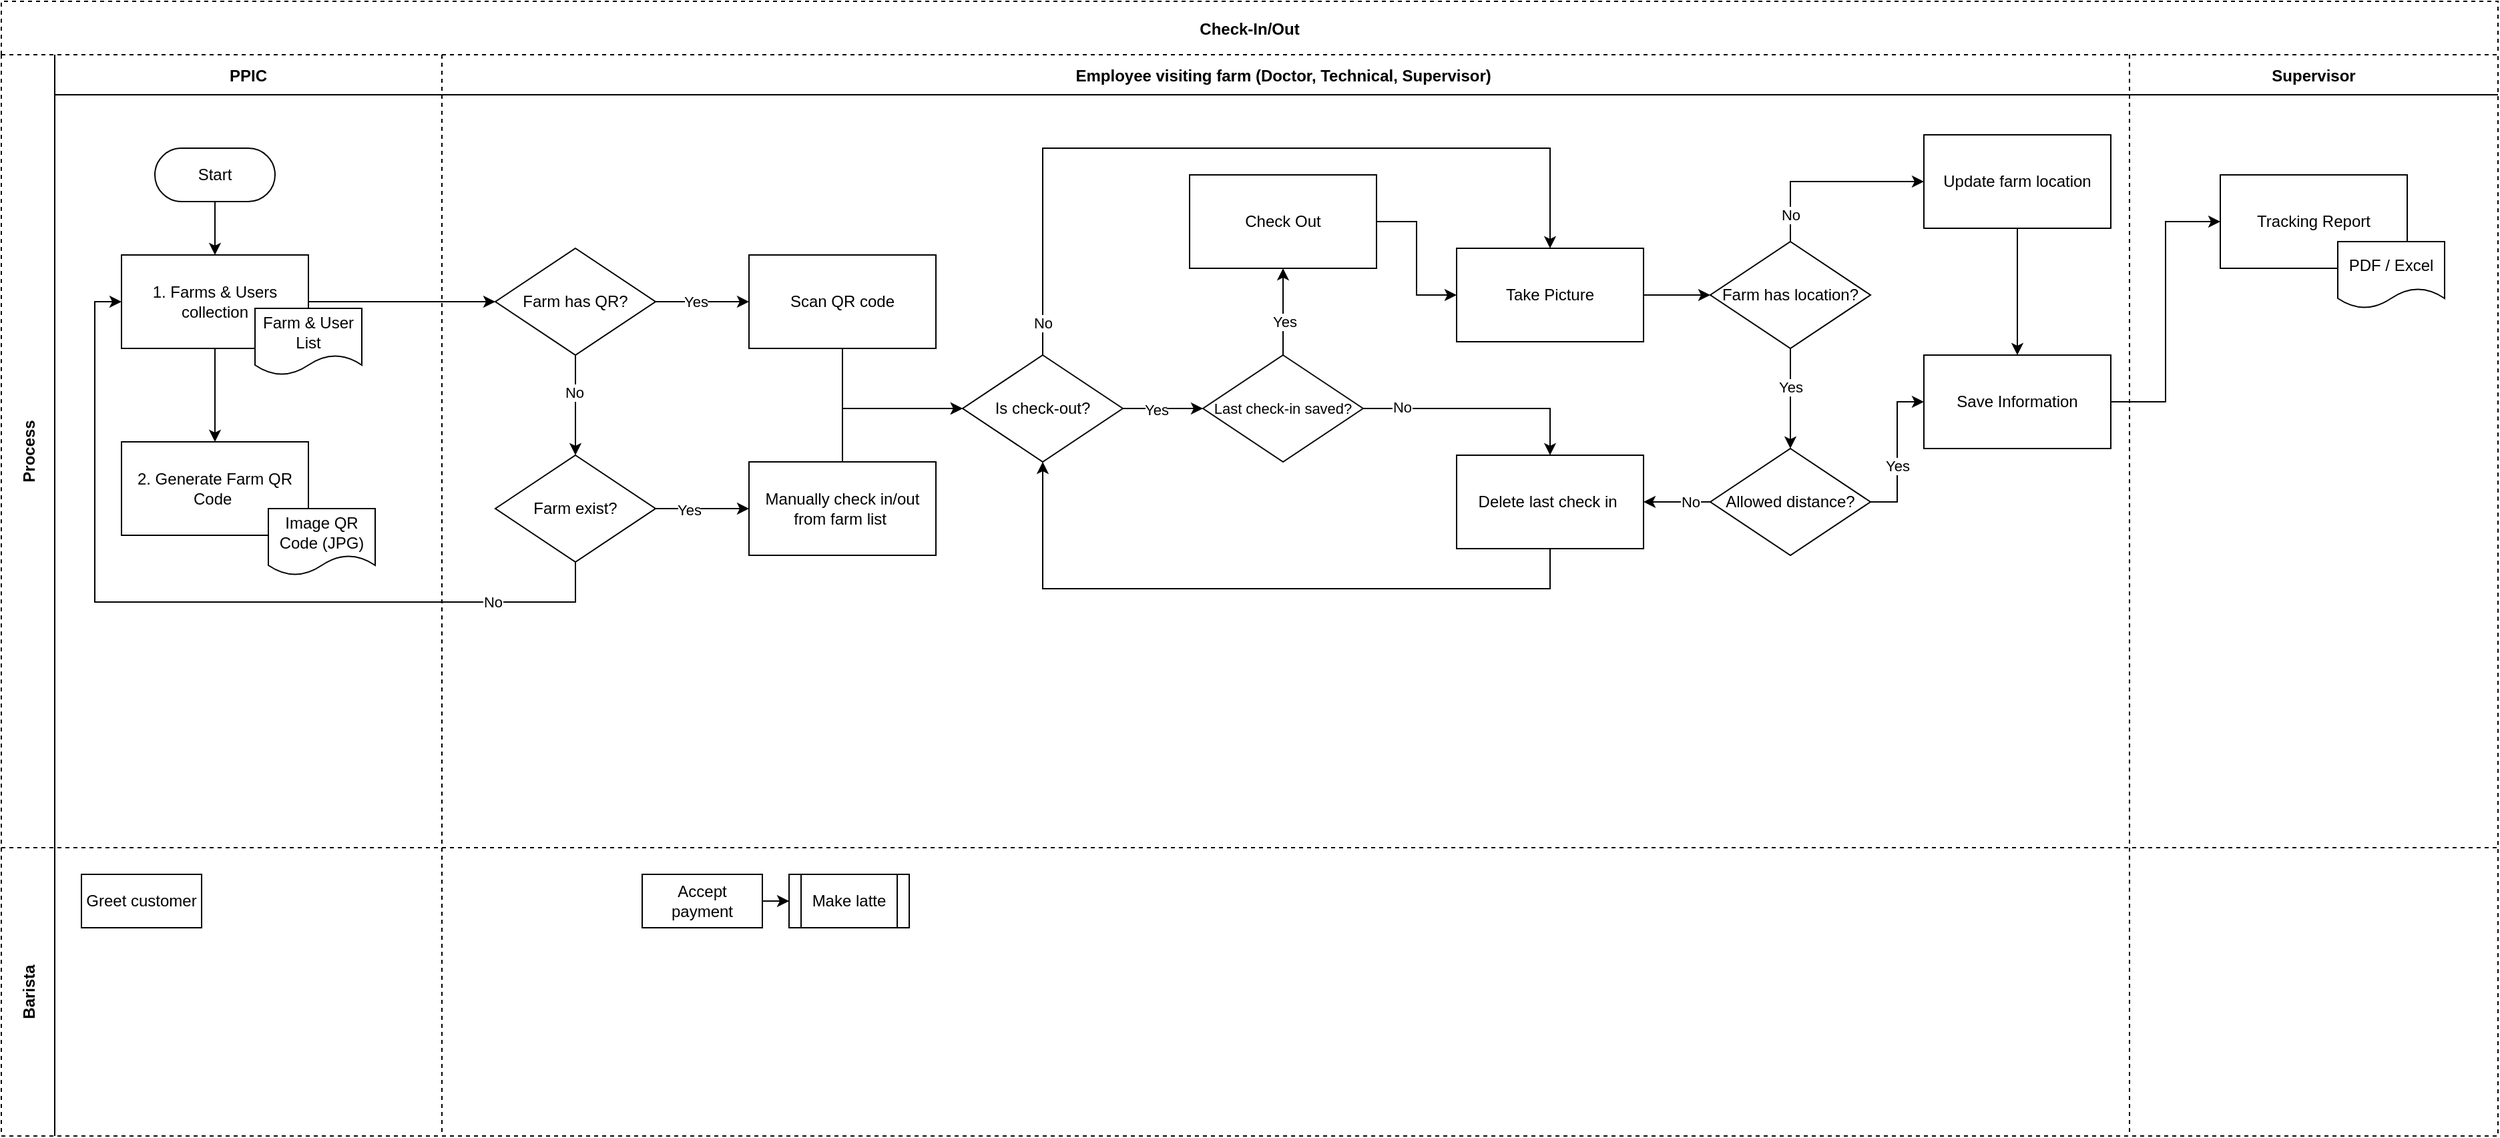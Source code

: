 <mxfile version="20.8.0" type="github">
  <diagram id="kgpKYQtTHZ0yAKxKKP6v" name="Page-1">
    <mxGraphModel dx="699" dy="358" grid="1" gridSize="10" guides="1" tooltips="1" connect="1" arrows="1" fold="1" page="1" pageScale="1" pageWidth="850" pageHeight="1100" math="0" shadow="0">
      <root>
        <mxCell id="0" />
        <mxCell id="1" parent="0" />
        <mxCell id="3nuBFxr9cyL0pnOWT2aG-1" value="Check-In/Out" style="shape=table;childLayout=tableLayout;startSize=40;collapsible=0;recursiveResize=0;expand=0;fillColor=none;fontStyle=1;dashed=1;" parent="1" vertex="1">
          <mxGeometry x="260" y="140" width="1870" height="850" as="geometry" />
        </mxCell>
        <mxCell id="3nuBFxr9cyL0pnOWT2aG-3" value="Process" style="shape=tableRow;horizontal=0;swimlaneHead=0;swimlaneBody=0;top=0;left=0;bottom=0;right=0;fillColor=none;points=[[0,0.5],[1,0.5]];portConstraint=eastwest;startSize=40;collapsible=0;recursiveResize=0;expand=0;fontStyle=1;" parent="3nuBFxr9cyL0pnOWT2aG-1" vertex="1">
          <mxGeometry y="40" width="1870" height="594" as="geometry" />
        </mxCell>
        <mxCell id="3nuBFxr9cyL0pnOWT2aG-4" value="PPIC" style="swimlane;swimlaneHead=0;swimlaneBody=0;connectable=0;fillColor=none;startSize=30;collapsible=0;recursiveResize=0;expand=0;fontStyle=1;swimlaneLine=1;" parent="3nuBFxr9cyL0pnOWT2aG-3" vertex="1">
          <mxGeometry x="40" width="290" height="594" as="geometry">
            <mxRectangle width="290" height="594" as="alternateBounds" />
          </mxGeometry>
        </mxCell>
        <mxCell id="3nuBFxr9cyL0pnOWT2aG-5" style="edgeStyle=orthogonalEdgeStyle;rounded=0;orthogonalLoop=1;jettySize=auto;html=1;" parent="3nuBFxr9cyL0pnOWT2aG-4" source="3nuBFxr9cyL0pnOWT2aG-6" target="3nuBFxr9cyL0pnOWT2aG-7" edge="1">
          <mxGeometry relative="1" as="geometry" />
        </mxCell>
        <mxCell id="3nuBFxr9cyL0pnOWT2aG-6" value="Start" style="rounded=1;whiteSpace=wrap;html=1;arcSize=50;" parent="3nuBFxr9cyL0pnOWT2aG-4" vertex="1">
          <mxGeometry x="75" y="70" width="90" height="40" as="geometry" />
        </mxCell>
        <mxCell id="sVSnX-S11ZfNezMlboSL-76" style="edgeStyle=orthogonalEdgeStyle;rounded=0;orthogonalLoop=1;jettySize=auto;html=1;entryX=0.5;entryY=0;entryDx=0;entryDy=0;" edge="1" parent="3nuBFxr9cyL0pnOWT2aG-4" source="3nuBFxr9cyL0pnOWT2aG-7" target="sVSnX-S11ZfNezMlboSL-9">
          <mxGeometry relative="1" as="geometry" />
        </mxCell>
        <mxCell id="3nuBFxr9cyL0pnOWT2aG-7" value="1. Farms &amp;amp; Users collection" style="rounded=0;whiteSpace=wrap;html=1;" parent="3nuBFxr9cyL0pnOWT2aG-4" vertex="1">
          <mxGeometry x="50" y="150" width="140" height="70" as="geometry" />
        </mxCell>
        <mxCell id="3nuBFxr9cyL0pnOWT2aG-21" value="Farm &amp;amp; User List" style="shape=document;whiteSpace=wrap;html=1;boundedLbl=1;" parent="3nuBFxr9cyL0pnOWT2aG-4" vertex="1">
          <mxGeometry x="150" y="190" width="80" height="50" as="geometry" />
        </mxCell>
        <mxCell id="sVSnX-S11ZfNezMlboSL-9" value="2. Generate Farm QR Code&amp;nbsp;" style="rounded=0;whiteSpace=wrap;html=1;" vertex="1" parent="3nuBFxr9cyL0pnOWT2aG-4">
          <mxGeometry x="50" y="290" width="140" height="70" as="geometry" />
        </mxCell>
        <mxCell id="sVSnX-S11ZfNezMlboSL-75" value="Image QR Code (JPG)" style="shape=document;whiteSpace=wrap;html=1;boundedLbl=1;" vertex="1" parent="3nuBFxr9cyL0pnOWT2aG-4">
          <mxGeometry x="160" y="340" width="80" height="50" as="geometry" />
        </mxCell>
        <mxCell id="3nuBFxr9cyL0pnOWT2aG-8" value="Employee visiting farm (Doctor, Technical, Supervisor) " style="swimlane;swimlaneHead=0;swimlaneBody=0;connectable=0;fillColor=none;startSize=30;collapsible=0;recursiveResize=0;expand=0;fontStyle=1;swimlaneLine=1;" parent="3nuBFxr9cyL0pnOWT2aG-3" vertex="1">
          <mxGeometry x="330" width="1264" height="594" as="geometry">
            <mxRectangle width="1264" height="594" as="alternateBounds" />
          </mxGeometry>
        </mxCell>
        <mxCell id="sVSnX-S11ZfNezMlboSL-181" style="edgeStyle=orthogonalEdgeStyle;rounded=0;orthogonalLoop=1;jettySize=auto;html=1;entryX=0;entryY=0.5;entryDx=0;entryDy=0;fontSize=11;" edge="1" parent="3nuBFxr9cyL0pnOWT2aG-8" source="sVSnX-S11ZfNezMlboSL-15" target="sVSnX-S11ZfNezMlboSL-179">
          <mxGeometry relative="1" as="geometry" />
        </mxCell>
        <mxCell id="sVSnX-S11ZfNezMlboSL-185" value="Yes" style="edgeLabel;html=1;align=center;verticalAlign=middle;resizable=0;points=[];fontSize=11;" vertex="1" connectable="0" parent="sVSnX-S11ZfNezMlboSL-181">
          <mxGeometry x="-0.19" y="-1" relative="1" as="geometry">
            <mxPoint as="offset" />
          </mxGeometry>
        </mxCell>
        <mxCell id="sVSnX-S11ZfNezMlboSL-184" style="edgeStyle=orthogonalEdgeStyle;rounded=0;orthogonalLoop=1;jettySize=auto;html=1;entryX=0.5;entryY=0;entryDx=0;entryDy=0;fontSize=11;" edge="1" parent="3nuBFxr9cyL0pnOWT2aG-8" source="sVSnX-S11ZfNezMlboSL-15" target="sVSnX-S11ZfNezMlboSL-22">
          <mxGeometry relative="1" as="geometry">
            <Array as="points">
              <mxPoint x="450" y="70" />
              <mxPoint x="830" y="70" />
            </Array>
          </mxGeometry>
        </mxCell>
        <mxCell id="sVSnX-S11ZfNezMlboSL-189" value="No" style="edgeLabel;html=1;align=center;verticalAlign=middle;resizable=0;points=[];fontSize=11;" vertex="1" connectable="0" parent="sVSnX-S11ZfNezMlboSL-184">
          <mxGeometry x="-0.882" y="2" relative="1" as="geometry">
            <mxPoint x="2" y="12" as="offset" />
          </mxGeometry>
        </mxCell>
        <mxCell id="sVSnX-S11ZfNezMlboSL-15" value="Is check-out?" style="rhombus;whiteSpace=wrap;html=1;labelBorderColor=none;sketch=0;strokeWidth=1;" vertex="1" parent="3nuBFxr9cyL0pnOWT2aG-8">
          <mxGeometry x="390" y="225" width="120" height="80" as="geometry" />
        </mxCell>
        <mxCell id="sVSnX-S11ZfNezMlboSL-155" style="edgeStyle=orthogonalEdgeStyle;rounded=0;orthogonalLoop=1;jettySize=auto;html=1;entryX=0;entryY=0.5;entryDx=0;entryDy=0;fontSize=11;" edge="1" parent="3nuBFxr9cyL0pnOWT2aG-8" source="sVSnX-S11ZfNezMlboSL-19" target="sVSnX-S11ZfNezMlboSL-15">
          <mxGeometry relative="1" as="geometry">
            <Array as="points">
              <mxPoint x="300" y="265" />
            </Array>
          </mxGeometry>
        </mxCell>
        <mxCell id="sVSnX-S11ZfNezMlboSL-19" value="Scan QR code" style="rounded=0;whiteSpace=wrap;html=1;" vertex="1" parent="3nuBFxr9cyL0pnOWT2aG-8">
          <mxGeometry x="230" y="150" width="140" height="70" as="geometry" />
        </mxCell>
        <mxCell id="sVSnX-S11ZfNezMlboSL-89" style="edgeStyle=orthogonalEdgeStyle;rounded=0;orthogonalLoop=1;jettySize=auto;html=1;entryX=0;entryY=0.5;entryDx=0;entryDy=0;" edge="1" parent="3nuBFxr9cyL0pnOWT2aG-8" source="sVSnX-S11ZfNezMlboSL-22" target="sVSnX-S11ZfNezMlboSL-48">
          <mxGeometry relative="1" as="geometry" />
        </mxCell>
        <mxCell id="sVSnX-S11ZfNezMlboSL-22" value="Take Picture" style="rounded=0;whiteSpace=wrap;html=1;" vertex="1" parent="3nuBFxr9cyL0pnOWT2aG-8">
          <mxGeometry x="760" y="145" width="140" height="70" as="geometry" />
        </mxCell>
        <mxCell id="sVSnX-S11ZfNezMlboSL-102" style="edgeStyle=orthogonalEdgeStyle;rounded=0;orthogonalLoop=1;jettySize=auto;html=1;entryX=0;entryY=0.5;entryDx=0;entryDy=0;fontSize=11;" edge="1" parent="3nuBFxr9cyL0pnOWT2aG-8" source="sVSnX-S11ZfNezMlboSL-26" target="sVSnX-S11ZfNezMlboSL-101">
          <mxGeometry relative="1" as="geometry" />
        </mxCell>
        <mxCell id="sVSnX-S11ZfNezMlboSL-139" value="Yes" style="edgeLabel;html=1;align=center;verticalAlign=middle;resizable=0;points=[];fontSize=11;" vertex="1" connectable="0" parent="sVSnX-S11ZfNezMlboSL-102">
          <mxGeometry x="-0.296" y="-1" relative="1" as="geometry">
            <mxPoint as="offset" />
          </mxGeometry>
        </mxCell>
        <mxCell id="sVSnX-S11ZfNezMlboSL-26" value="Farm exist?" style="rhombus;whiteSpace=wrap;html=1;labelBorderColor=none;sketch=0;strokeWidth=1;" vertex="1" parent="3nuBFxr9cyL0pnOWT2aG-8">
          <mxGeometry x="40" y="300" width="120" height="80" as="geometry" />
        </mxCell>
        <mxCell id="sVSnX-S11ZfNezMlboSL-93" style="edgeStyle=orthogonalEdgeStyle;rounded=0;orthogonalLoop=1;jettySize=auto;html=1;entryX=0;entryY=0.5;entryDx=0;entryDy=0;" edge="1" parent="3nuBFxr9cyL0pnOWT2aG-8" source="sVSnX-S11ZfNezMlboSL-31" target="sVSnX-S11ZfNezMlboSL-45">
          <mxGeometry relative="1" as="geometry" />
        </mxCell>
        <mxCell id="sVSnX-S11ZfNezMlboSL-94" value="Yes" style="edgeLabel;html=1;align=center;verticalAlign=middle;resizable=0;points=[];" vertex="1" connectable="0" parent="sVSnX-S11ZfNezMlboSL-93">
          <mxGeometry x="-0.186" relative="1" as="geometry">
            <mxPoint as="offset" />
          </mxGeometry>
        </mxCell>
        <mxCell id="sVSnX-S11ZfNezMlboSL-194" style="edgeStyle=orthogonalEdgeStyle;rounded=0;orthogonalLoop=1;jettySize=auto;html=1;entryX=1;entryY=0.5;entryDx=0;entryDy=0;fontSize=11;" edge="1" parent="3nuBFxr9cyL0pnOWT2aG-8" source="sVSnX-S11ZfNezMlboSL-31" target="sVSnX-S11ZfNezMlboSL-173">
          <mxGeometry relative="1" as="geometry" />
        </mxCell>
        <mxCell id="sVSnX-S11ZfNezMlboSL-197" value="No" style="edgeLabel;html=1;align=center;verticalAlign=middle;resizable=0;points=[];fontSize=11;" vertex="1" connectable="0" parent="sVSnX-S11ZfNezMlboSL-194">
          <mxGeometry x="-0.375" relative="1" as="geometry">
            <mxPoint as="offset" />
          </mxGeometry>
        </mxCell>
        <mxCell id="sVSnX-S11ZfNezMlboSL-31" value="Allowed distance?" style="rhombus;whiteSpace=wrap;html=1;labelBorderColor=none;sketch=0;strokeWidth=1;" vertex="1" parent="3nuBFxr9cyL0pnOWT2aG-8">
          <mxGeometry x="950" y="295" width="120" height="80" as="geometry" />
        </mxCell>
        <mxCell id="sVSnX-S11ZfNezMlboSL-45" value="Save Information" style="rounded=0;whiteSpace=wrap;html=1;" vertex="1" parent="3nuBFxr9cyL0pnOWT2aG-8">
          <mxGeometry x="1110" y="225" width="140" height="70" as="geometry" />
        </mxCell>
        <mxCell id="sVSnX-S11ZfNezMlboSL-91" style="edgeStyle=orthogonalEdgeStyle;rounded=0;orthogonalLoop=1;jettySize=auto;html=1;entryX=0.5;entryY=0;entryDx=0;entryDy=0;" edge="1" parent="3nuBFxr9cyL0pnOWT2aG-8" source="sVSnX-S11ZfNezMlboSL-48" target="sVSnX-S11ZfNezMlboSL-31">
          <mxGeometry relative="1" as="geometry" />
        </mxCell>
        <mxCell id="sVSnX-S11ZfNezMlboSL-92" value="Yes" style="edgeLabel;html=1;align=center;verticalAlign=middle;resizable=0;points=[];" vertex="1" connectable="0" parent="sVSnX-S11ZfNezMlboSL-91">
          <mxGeometry x="-0.236" relative="1" as="geometry">
            <mxPoint as="offset" />
          </mxGeometry>
        </mxCell>
        <mxCell id="sVSnX-S11ZfNezMlboSL-191" style="edgeStyle=orthogonalEdgeStyle;rounded=0;orthogonalLoop=1;jettySize=auto;html=1;entryX=0;entryY=0.5;entryDx=0;entryDy=0;fontSize=11;" edge="1" parent="3nuBFxr9cyL0pnOWT2aG-8" source="sVSnX-S11ZfNezMlboSL-48" target="sVSnX-S11ZfNezMlboSL-190">
          <mxGeometry relative="1" as="geometry">
            <Array as="points">
              <mxPoint x="1010" y="95" />
            </Array>
          </mxGeometry>
        </mxCell>
        <mxCell id="sVSnX-S11ZfNezMlboSL-192" value="No" style="edgeLabel;html=1;align=center;verticalAlign=middle;resizable=0;points=[];fontSize=11;" vertex="1" connectable="0" parent="sVSnX-S11ZfNezMlboSL-191">
          <mxGeometry x="-0.805" y="2" relative="1" as="geometry">
            <mxPoint x="2" y="-6" as="offset" />
          </mxGeometry>
        </mxCell>
        <mxCell id="sVSnX-S11ZfNezMlboSL-48" value="Farm has location?" style="rhombus;whiteSpace=wrap;html=1;labelBorderColor=none;sketch=0;strokeWidth=1;" vertex="1" parent="3nuBFxr9cyL0pnOWT2aG-8">
          <mxGeometry x="950" y="140" width="120" height="80" as="geometry" />
        </mxCell>
        <mxCell id="sVSnX-S11ZfNezMlboSL-71" style="edgeStyle=orthogonalEdgeStyle;rounded=0;orthogonalLoop=1;jettySize=auto;html=1;entryX=0;entryY=0.5;entryDx=0;entryDy=0;" edge="1" parent="3nuBFxr9cyL0pnOWT2aG-8" source="sVSnX-S11ZfNezMlboSL-57" target="sVSnX-S11ZfNezMlboSL-19">
          <mxGeometry relative="1" as="geometry" />
        </mxCell>
        <mxCell id="sVSnX-S11ZfNezMlboSL-72" value="Yes" style="edgeLabel;html=1;align=center;verticalAlign=middle;resizable=0;points=[];" vertex="1" connectable="0" parent="sVSnX-S11ZfNezMlboSL-71">
          <mxGeometry x="-0.149" relative="1" as="geometry">
            <mxPoint as="offset" />
          </mxGeometry>
        </mxCell>
        <mxCell id="sVSnX-S11ZfNezMlboSL-137" style="edgeStyle=orthogonalEdgeStyle;rounded=0;orthogonalLoop=1;jettySize=auto;html=1;entryX=0.5;entryY=0;entryDx=0;entryDy=0;fontSize=11;" edge="1" parent="3nuBFxr9cyL0pnOWT2aG-8" source="sVSnX-S11ZfNezMlboSL-57" target="sVSnX-S11ZfNezMlboSL-26">
          <mxGeometry relative="1" as="geometry" />
        </mxCell>
        <mxCell id="sVSnX-S11ZfNezMlboSL-138" value="No" style="edgeLabel;html=1;align=center;verticalAlign=middle;resizable=0;points=[];fontSize=11;" vertex="1" connectable="0" parent="sVSnX-S11ZfNezMlboSL-137">
          <mxGeometry x="-0.25" y="-1" relative="1" as="geometry">
            <mxPoint as="offset" />
          </mxGeometry>
        </mxCell>
        <mxCell id="sVSnX-S11ZfNezMlboSL-57" value="Farm has QR?" style="rhombus;whiteSpace=wrap;html=1;labelBorderColor=none;sketch=0;strokeWidth=1;" vertex="1" parent="3nuBFxr9cyL0pnOWT2aG-8">
          <mxGeometry x="40" y="145" width="120" height="80" as="geometry" />
        </mxCell>
        <mxCell id="sVSnX-S11ZfNezMlboSL-154" style="edgeStyle=orthogonalEdgeStyle;rounded=0;orthogonalLoop=1;jettySize=auto;html=1;entryX=0;entryY=0.5;entryDx=0;entryDy=0;fontSize=11;" edge="1" parent="3nuBFxr9cyL0pnOWT2aG-8" source="sVSnX-S11ZfNezMlboSL-101" target="sVSnX-S11ZfNezMlboSL-15">
          <mxGeometry relative="1" as="geometry">
            <Array as="points">
              <mxPoint x="300" y="265" />
            </Array>
          </mxGeometry>
        </mxCell>
        <mxCell id="sVSnX-S11ZfNezMlboSL-101" value="Manually check in/out from farm list&amp;nbsp;" style="rounded=0;whiteSpace=wrap;html=1;" vertex="1" parent="3nuBFxr9cyL0pnOWT2aG-8">
          <mxGeometry x="230" y="305" width="140" height="70" as="geometry" />
        </mxCell>
        <mxCell id="sVSnX-S11ZfNezMlboSL-158" style="edgeStyle=orthogonalEdgeStyle;rounded=0;orthogonalLoop=1;jettySize=auto;html=1;entryX=0;entryY=0.5;entryDx=0;entryDy=0;fontSize=11;" edge="1" parent="3nuBFxr9cyL0pnOWT2aG-8" source="sVSnX-S11ZfNezMlboSL-109" target="sVSnX-S11ZfNezMlboSL-22">
          <mxGeometry relative="1" as="geometry" />
        </mxCell>
        <mxCell id="sVSnX-S11ZfNezMlboSL-109" value="Check Out" style="rounded=0;whiteSpace=wrap;html=1;" vertex="1" parent="3nuBFxr9cyL0pnOWT2aG-8">
          <mxGeometry x="560" y="90" width="140" height="70" as="geometry" />
        </mxCell>
        <mxCell id="sVSnX-S11ZfNezMlboSL-183" style="edgeStyle=orthogonalEdgeStyle;rounded=0;orthogonalLoop=1;jettySize=auto;html=1;entryX=0.5;entryY=1;entryDx=0;entryDy=0;fontSize=11;" edge="1" parent="3nuBFxr9cyL0pnOWT2aG-8" source="sVSnX-S11ZfNezMlboSL-173" target="sVSnX-S11ZfNezMlboSL-15">
          <mxGeometry relative="1" as="geometry">
            <Array as="points">
              <mxPoint x="830" y="400" />
              <mxPoint x="450" y="400" />
            </Array>
          </mxGeometry>
        </mxCell>
        <mxCell id="sVSnX-S11ZfNezMlboSL-173" value="Delete last check in&amp;nbsp;" style="rounded=0;whiteSpace=wrap;html=1;" vertex="1" parent="3nuBFxr9cyL0pnOWT2aG-8">
          <mxGeometry x="760" y="300" width="140" height="70" as="geometry" />
        </mxCell>
        <mxCell id="sVSnX-S11ZfNezMlboSL-180" style="edgeStyle=orthogonalEdgeStyle;rounded=0;orthogonalLoop=1;jettySize=auto;html=1;entryX=0.5;entryY=1;entryDx=0;entryDy=0;fontSize=11;" edge="1" parent="3nuBFxr9cyL0pnOWT2aG-8" source="sVSnX-S11ZfNezMlboSL-179" target="sVSnX-S11ZfNezMlboSL-109">
          <mxGeometry relative="1" as="geometry" />
        </mxCell>
        <mxCell id="sVSnX-S11ZfNezMlboSL-187" value="Yes" style="edgeLabel;html=1;align=center;verticalAlign=middle;resizable=0;points=[];fontSize=11;" vertex="1" connectable="0" parent="sVSnX-S11ZfNezMlboSL-180">
          <mxGeometry x="-0.224" y="-1" relative="1" as="geometry">
            <mxPoint as="offset" />
          </mxGeometry>
        </mxCell>
        <mxCell id="sVSnX-S11ZfNezMlboSL-195" style="edgeStyle=orthogonalEdgeStyle;rounded=0;orthogonalLoop=1;jettySize=auto;html=1;entryX=0.5;entryY=0;entryDx=0;entryDy=0;fontSize=11;" edge="1" parent="3nuBFxr9cyL0pnOWT2aG-8" source="sVSnX-S11ZfNezMlboSL-179" target="sVSnX-S11ZfNezMlboSL-173">
          <mxGeometry relative="1" as="geometry" />
        </mxCell>
        <mxCell id="sVSnX-S11ZfNezMlboSL-196" value="No" style="edgeLabel;html=1;align=center;verticalAlign=middle;resizable=0;points=[];fontSize=11;" vertex="1" connectable="0" parent="sVSnX-S11ZfNezMlboSL-195">
          <mxGeometry x="-0.668" y="1" relative="1" as="geometry">
            <mxPoint as="offset" />
          </mxGeometry>
        </mxCell>
        <mxCell id="sVSnX-S11ZfNezMlboSL-179" value="&lt;font style=&quot;font-size: 11px;&quot;&gt;Last check-in saved?&lt;/font&gt;" style="rhombus;whiteSpace=wrap;html=1;labelBorderColor=none;sketch=0;strokeWidth=1;" vertex="1" parent="3nuBFxr9cyL0pnOWT2aG-8">
          <mxGeometry x="570" y="225" width="120" height="80" as="geometry" />
        </mxCell>
        <mxCell id="sVSnX-S11ZfNezMlboSL-193" style="edgeStyle=orthogonalEdgeStyle;rounded=0;orthogonalLoop=1;jettySize=auto;html=1;entryX=0.5;entryY=0;entryDx=0;entryDy=0;fontSize=11;" edge="1" parent="3nuBFxr9cyL0pnOWT2aG-8" source="sVSnX-S11ZfNezMlboSL-190" target="sVSnX-S11ZfNezMlboSL-45">
          <mxGeometry relative="1" as="geometry" />
        </mxCell>
        <mxCell id="sVSnX-S11ZfNezMlboSL-190" value="Update farm location" style="rounded=0;whiteSpace=wrap;html=1;" vertex="1" parent="3nuBFxr9cyL0pnOWT2aG-8">
          <mxGeometry x="1110" y="60" width="140" height="70" as="geometry" />
        </mxCell>
        <mxCell id="3nuBFxr9cyL0pnOWT2aG-11" value="Supervisor" style="swimlane;swimlaneHead=0;swimlaneBody=0;connectable=0;fillColor=none;startSize=30;collapsible=0;recursiveResize=0;expand=0;fontStyle=1;" parent="3nuBFxr9cyL0pnOWT2aG-3" vertex="1">
          <mxGeometry x="1594" width="276" height="594" as="geometry">
            <mxRectangle width="276" height="594" as="alternateBounds" />
          </mxGeometry>
        </mxCell>
        <mxCell id="sVSnX-S11ZfNezMlboSL-54" value="Tracking Report" style="rounded=0;whiteSpace=wrap;html=1;" vertex="1" parent="3nuBFxr9cyL0pnOWT2aG-11">
          <mxGeometry x="68" y="90" width="140" height="70" as="geometry" />
        </mxCell>
        <mxCell id="sVSnX-S11ZfNezMlboSL-56" value="PDF / Excel" style="shape=document;whiteSpace=wrap;html=1;boundedLbl=1;" vertex="1" parent="3nuBFxr9cyL0pnOWT2aG-11">
          <mxGeometry x="156" y="140" width="80" height="50" as="geometry" />
        </mxCell>
        <mxCell id="sVSnX-S11ZfNezMlboSL-55" style="edgeStyle=orthogonalEdgeStyle;rounded=0;orthogonalLoop=1;jettySize=auto;html=1;entryX=0;entryY=0.5;entryDx=0;entryDy=0;" edge="1" parent="3nuBFxr9cyL0pnOWT2aG-3" source="sVSnX-S11ZfNezMlboSL-45" target="sVSnX-S11ZfNezMlboSL-54">
          <mxGeometry relative="1" as="geometry" />
        </mxCell>
        <mxCell id="sVSnX-S11ZfNezMlboSL-70" style="edgeStyle=orthogonalEdgeStyle;rounded=0;orthogonalLoop=1;jettySize=auto;html=1;entryX=0;entryY=0.5;entryDx=0;entryDy=0;" edge="1" parent="3nuBFxr9cyL0pnOWT2aG-3" source="3nuBFxr9cyL0pnOWT2aG-7" target="sVSnX-S11ZfNezMlboSL-57">
          <mxGeometry relative="1" as="geometry">
            <mxPoint x="350" y="185" as="targetPoint" />
          </mxGeometry>
        </mxCell>
        <mxCell id="sVSnX-S11ZfNezMlboSL-80" style="edgeStyle=orthogonalEdgeStyle;rounded=0;orthogonalLoop=1;jettySize=auto;html=1;entryX=0;entryY=0.5;entryDx=0;entryDy=0;" edge="1" parent="3nuBFxr9cyL0pnOWT2aG-3" source="sVSnX-S11ZfNezMlboSL-26" target="3nuBFxr9cyL0pnOWT2aG-7">
          <mxGeometry relative="1" as="geometry">
            <Array as="points">
              <mxPoint x="430" y="410" />
              <mxPoint x="70" y="410" />
              <mxPoint x="70" y="185" />
            </Array>
          </mxGeometry>
        </mxCell>
        <mxCell id="sVSnX-S11ZfNezMlboSL-82" value="No" style="edgeLabel;html=1;align=center;verticalAlign=middle;resizable=0;points=[];" vertex="1" connectable="0" parent="sVSnX-S11ZfNezMlboSL-80">
          <mxGeometry x="-0.711" relative="1" as="geometry">
            <mxPoint as="offset" />
          </mxGeometry>
        </mxCell>
        <mxCell id="3nuBFxr9cyL0pnOWT2aG-15" value="Barista" style="shape=tableRow;horizontal=0;swimlaneHead=0;swimlaneBody=0;top=0;left=0;bottom=0;right=0;fillColor=none;points=[[0,0.5],[1,0.5]];portConstraint=eastwest;startSize=40;collapsible=0;recursiveResize=0;expand=0;fontStyle=1;" parent="3nuBFxr9cyL0pnOWT2aG-1" vertex="1">
          <mxGeometry y="634" width="1870" height="216" as="geometry" />
        </mxCell>
        <mxCell id="3nuBFxr9cyL0pnOWT2aG-16" value="" style="swimlane;swimlaneHead=0;swimlaneBody=0;connectable=0;fillColor=none;startSize=0;collapsible=0;recursiveResize=0;expand=0;fontStyle=1;" parent="3nuBFxr9cyL0pnOWT2aG-15" vertex="1">
          <mxGeometry x="40" width="290" height="216" as="geometry">
            <mxRectangle width="290" height="216" as="alternateBounds" />
          </mxGeometry>
        </mxCell>
        <mxCell id="3nuBFxr9cyL0pnOWT2aG-17" value="Greet customer" style="rounded=0;whiteSpace=wrap;html=1;" parent="3nuBFxr9cyL0pnOWT2aG-16" vertex="1">
          <mxGeometry x="20" y="20" width="90" height="40" as="geometry" />
        </mxCell>
        <mxCell id="3nuBFxr9cyL0pnOWT2aG-18" value="" style="swimlane;swimlaneHead=0;swimlaneBody=0;connectable=0;fillColor=none;startSize=0;collapsible=0;recursiveResize=0;expand=0;fontStyle=1;" parent="3nuBFxr9cyL0pnOWT2aG-15" vertex="1">
          <mxGeometry x="330" width="1264" height="216" as="geometry">
            <mxRectangle width="1264" height="216" as="alternateBounds" />
          </mxGeometry>
        </mxCell>
        <mxCell id="3nuBFxr9cyL0pnOWT2aG-19" value="" style="edgeStyle=orthogonalEdgeStyle;rounded=0;orthogonalLoop=1;jettySize=auto;html=1;" parent="3nuBFxr9cyL0pnOWT2aG-18" source="3nuBFxr9cyL0pnOWT2aG-20" target="3nuBFxr9cyL0pnOWT2aG-22" edge="1">
          <mxGeometry relative="1" as="geometry" />
        </mxCell>
        <mxCell id="3nuBFxr9cyL0pnOWT2aG-20" value="Accept&lt;br&gt;payment" style="rounded=0;whiteSpace=wrap;html=1;" parent="3nuBFxr9cyL0pnOWT2aG-18" vertex="1">
          <mxGeometry x="150" y="20" width="90" height="40" as="geometry" />
        </mxCell>
        <mxCell id="3nuBFxr9cyL0pnOWT2aG-22" value="Make latte" style="shape=process;whiteSpace=wrap;html=1;backgroundOutline=1;" parent="3nuBFxr9cyL0pnOWT2aG-18" vertex="1">
          <mxGeometry x="260" y="20" width="90" height="40" as="geometry" />
        </mxCell>
        <mxCell id="3nuBFxr9cyL0pnOWT2aG-23" value="" style="swimlane;swimlaneHead=0;swimlaneBody=0;connectable=0;fillColor=none;startSize=0;collapsible=0;recursiveResize=0;expand=0;fontStyle=1;" parent="3nuBFxr9cyL0pnOWT2aG-15" vertex="1">
          <mxGeometry x="1594" width="276" height="216" as="geometry">
            <mxRectangle width="276" height="216" as="alternateBounds" />
          </mxGeometry>
        </mxCell>
      </root>
    </mxGraphModel>
  </diagram>
</mxfile>
